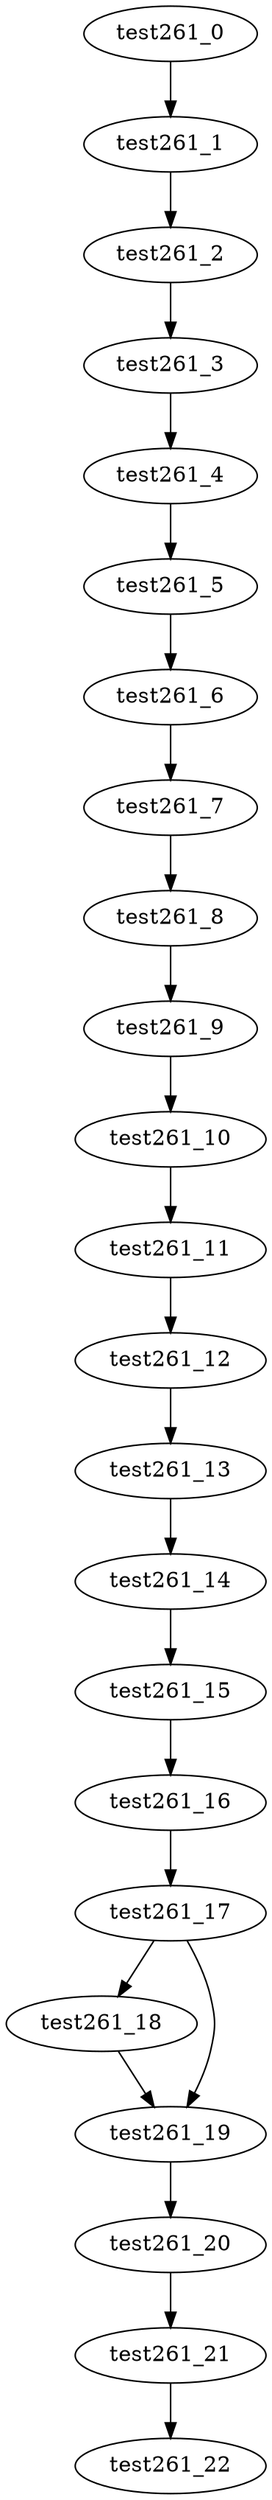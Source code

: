 digraph G {
test261_0->test261_1;
test261_1->test261_2;
test261_2->test261_3;
test261_3->test261_4;
test261_4->test261_5;
test261_5->test261_6;
test261_6->test261_7;
test261_7->test261_8;
test261_8->test261_9;
test261_9->test261_10;
test261_10->test261_11;
test261_11->test261_12;
test261_12->test261_13;
test261_13->test261_14;
test261_14->test261_15;
test261_15->test261_16;
test261_16->test261_17;
test261_17->test261_18;
test261_17->test261_19;
test261_18->test261_19;
test261_19->test261_20;
test261_20->test261_21;
test261_21->test261_22;

}
